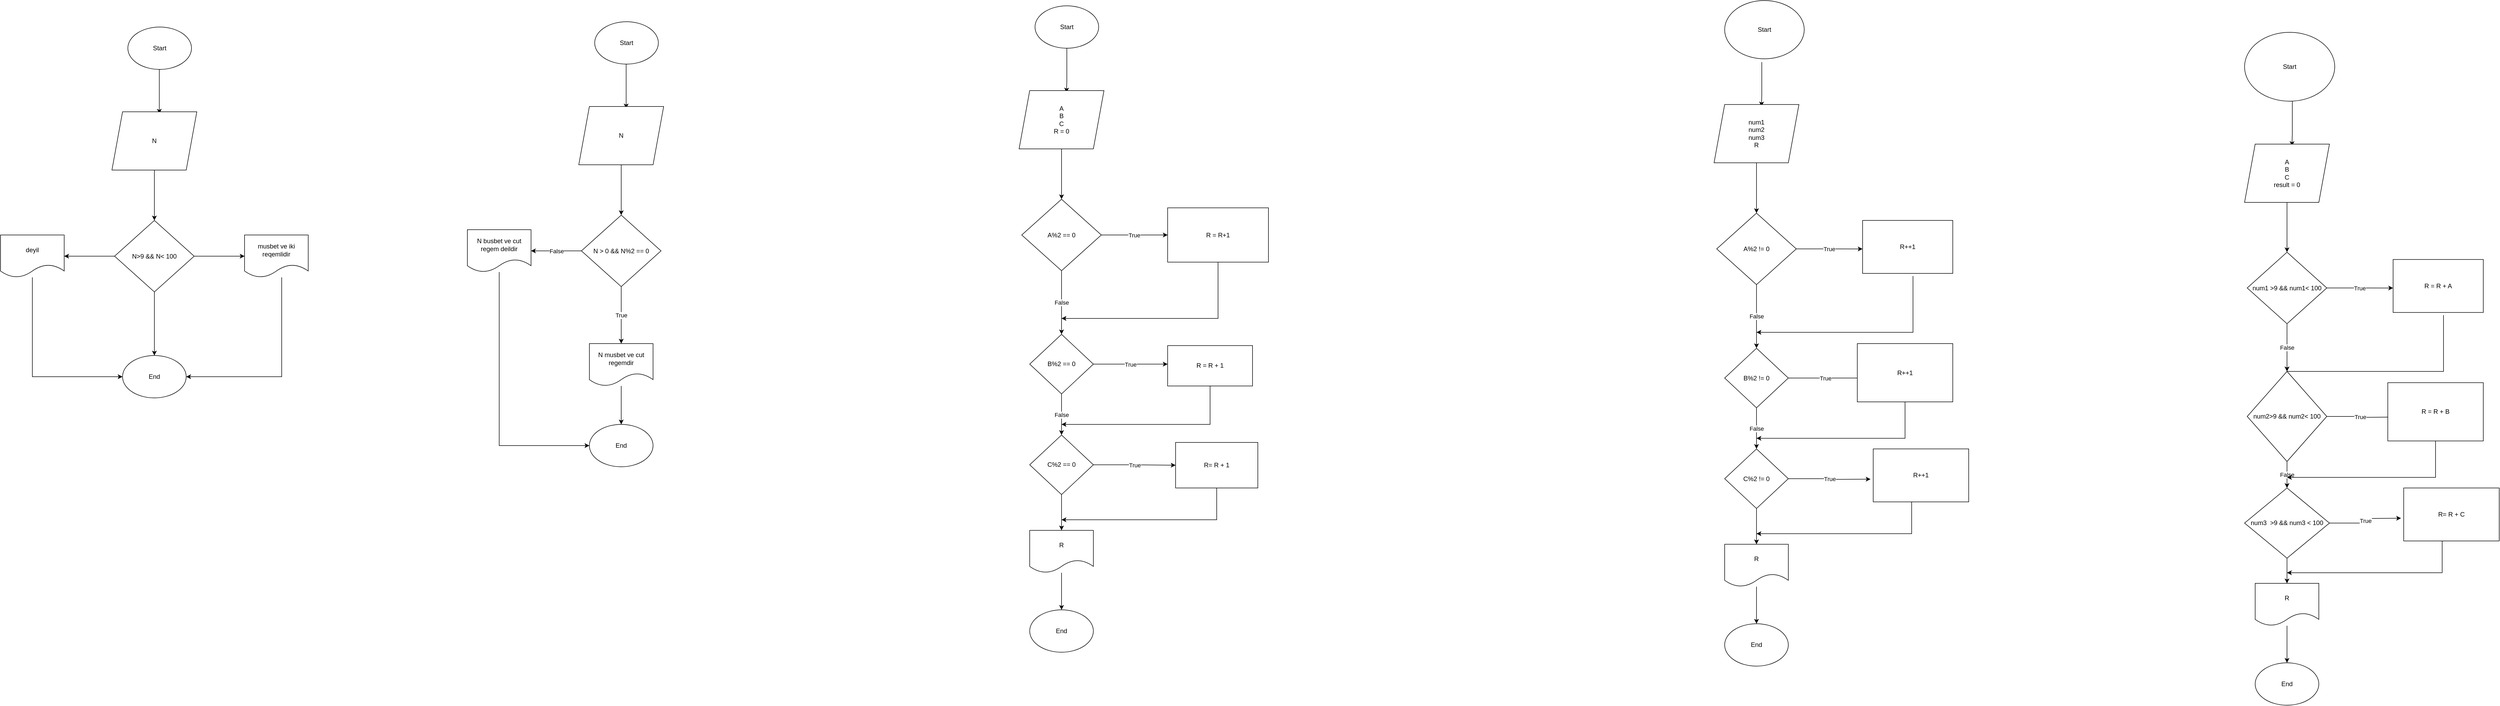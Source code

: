 <mxfile version="20.8.5" type="device"><diagram id="eztxa9k6j-y1K54HUqf9" name="Page-1"><mxGraphModel dx="3585" dy="1848" grid="1" gridSize="10" guides="1" tooltips="1" connect="1" arrows="1" fold="1" page="1" pageScale="1" pageWidth="850" pageHeight="1100" math="0" shadow="0"><root><mxCell id="0"/><mxCell id="1" parent="0"/><mxCell id="ZoFxtV8W5yhEdcuporGZ-6" style="edgeStyle=orthogonalEdgeStyle;rounded=0;orthogonalLoop=1;jettySize=auto;html=1;entryX=0.558;entryY=0.033;entryDx=0;entryDy=0;entryPerimeter=0;" edge="1" parent="1" source="ZoFxtV8W5yhEdcuporGZ-4" target="ZoFxtV8W5yhEdcuporGZ-5"><mxGeometry relative="1" as="geometry"><Array as="points"><mxPoint x="400" y="202"/></Array></mxGeometry></mxCell><mxCell id="ZoFxtV8W5yhEdcuporGZ-4" value="Start" style="ellipse;whiteSpace=wrap;html=1;" vertex="1" parent="1"><mxGeometry x="340" y="60" width="120" height="80" as="geometry"/></mxCell><mxCell id="ZoFxtV8W5yhEdcuporGZ-9" value="" style="edgeStyle=orthogonalEdgeStyle;rounded=0;orthogonalLoop=1;jettySize=auto;html=1;" edge="1" parent="1" source="ZoFxtV8W5yhEdcuporGZ-5" target="ZoFxtV8W5yhEdcuporGZ-8"><mxGeometry relative="1" as="geometry"/></mxCell><mxCell id="ZoFxtV8W5yhEdcuporGZ-5" value="N" style="shape=parallelogram;perimeter=parallelogramPerimeter;whiteSpace=wrap;html=1;fixedSize=1;" vertex="1" parent="1"><mxGeometry x="310" y="220" width="160" height="110" as="geometry"/></mxCell><mxCell id="ZoFxtV8W5yhEdcuporGZ-16" value="" style="edgeStyle=orthogonalEdgeStyle;rounded=0;orthogonalLoop=1;jettySize=auto;html=1;" edge="1" parent="1" source="ZoFxtV8W5yhEdcuporGZ-8" target="ZoFxtV8W5yhEdcuporGZ-15"><mxGeometry relative="1" as="geometry"/></mxCell><mxCell id="ZoFxtV8W5yhEdcuporGZ-18" value="" style="edgeStyle=orthogonalEdgeStyle;rounded=0;orthogonalLoop=1;jettySize=auto;html=1;" edge="1" parent="1" source="ZoFxtV8W5yhEdcuporGZ-8" target="ZoFxtV8W5yhEdcuporGZ-17"><mxGeometry relative="1" as="geometry"/></mxCell><mxCell id="ZoFxtV8W5yhEdcuporGZ-20" style="edgeStyle=orthogonalEdgeStyle;rounded=0;orthogonalLoop=1;jettySize=auto;html=1;entryX=0.5;entryY=0;entryDx=0;entryDy=0;" edge="1" parent="1" source="ZoFxtV8W5yhEdcuporGZ-8" target="ZoFxtV8W5yhEdcuporGZ-19"><mxGeometry relative="1" as="geometry"/></mxCell><mxCell id="ZoFxtV8W5yhEdcuporGZ-8" value="N&amp;gt;9 &amp;amp;&amp;amp; N&amp;lt; 100" style="rhombus;whiteSpace=wrap;html=1;" vertex="1" parent="1"><mxGeometry x="315" y="425" width="150" height="135" as="geometry"/></mxCell><mxCell id="ZoFxtV8W5yhEdcuporGZ-21" style="edgeStyle=orthogonalEdgeStyle;rounded=0;orthogonalLoop=1;jettySize=auto;html=1;entryX=0;entryY=0.5;entryDx=0;entryDy=0;" edge="1" parent="1" source="ZoFxtV8W5yhEdcuporGZ-15" target="ZoFxtV8W5yhEdcuporGZ-19"><mxGeometry relative="1" as="geometry"><Array as="points"><mxPoint x="160" y="720"/></Array></mxGeometry></mxCell><mxCell id="ZoFxtV8W5yhEdcuporGZ-15" value="deyil" style="shape=document;whiteSpace=wrap;html=1;boundedLbl=1;" vertex="1" parent="1"><mxGeometry x="100" y="452.5" width="120" height="80" as="geometry"/></mxCell><mxCell id="ZoFxtV8W5yhEdcuporGZ-22" style="edgeStyle=orthogonalEdgeStyle;rounded=0;orthogonalLoop=1;jettySize=auto;html=1;entryX=1;entryY=0.5;entryDx=0;entryDy=0;" edge="1" parent="1" source="ZoFxtV8W5yhEdcuporGZ-17" target="ZoFxtV8W5yhEdcuporGZ-19"><mxGeometry relative="1" as="geometry"><Array as="points"><mxPoint x="630" y="720"/></Array></mxGeometry></mxCell><mxCell id="ZoFxtV8W5yhEdcuporGZ-17" value="musbet ve iki reqemlidir" style="shape=document;whiteSpace=wrap;html=1;boundedLbl=1;" vertex="1" parent="1"><mxGeometry x="560" y="452.5" width="120" height="80" as="geometry"/></mxCell><mxCell id="ZoFxtV8W5yhEdcuporGZ-19" value="End" style="ellipse;whiteSpace=wrap;html=1;" vertex="1" parent="1"><mxGeometry x="330" y="680" width="120" height="80" as="geometry"/></mxCell><mxCell id="ZoFxtV8W5yhEdcuporGZ-23" style="edgeStyle=orthogonalEdgeStyle;rounded=0;orthogonalLoop=1;jettySize=auto;html=1;entryX=0.558;entryY=0.033;entryDx=0;entryDy=0;entryPerimeter=0;" edge="1" parent="1" source="ZoFxtV8W5yhEdcuporGZ-24" target="ZoFxtV8W5yhEdcuporGZ-26"><mxGeometry relative="1" as="geometry"><Array as="points"><mxPoint x="1280" y="192"/></Array></mxGeometry></mxCell><mxCell id="ZoFxtV8W5yhEdcuporGZ-24" value="Start" style="ellipse;whiteSpace=wrap;html=1;" vertex="1" parent="1"><mxGeometry x="1220" y="50" width="120" height="80" as="geometry"/></mxCell><mxCell id="ZoFxtV8W5yhEdcuporGZ-25" value="" style="edgeStyle=orthogonalEdgeStyle;rounded=0;orthogonalLoop=1;jettySize=auto;html=1;" edge="1" parent="1" source="ZoFxtV8W5yhEdcuporGZ-26" target="ZoFxtV8W5yhEdcuporGZ-30"><mxGeometry relative="1" as="geometry"/></mxCell><mxCell id="ZoFxtV8W5yhEdcuporGZ-26" value="N" style="shape=parallelogram;perimeter=parallelogramPerimeter;whiteSpace=wrap;html=1;fixedSize=1;" vertex="1" parent="1"><mxGeometry x="1190" y="210" width="160" height="110" as="geometry"/></mxCell><mxCell id="ZoFxtV8W5yhEdcuporGZ-27" value="False" style="edgeStyle=orthogonalEdgeStyle;rounded=0;orthogonalLoop=1;jettySize=auto;html=1;" edge="1" parent="1" source="ZoFxtV8W5yhEdcuporGZ-30" target="ZoFxtV8W5yhEdcuporGZ-32"><mxGeometry relative="1" as="geometry"/></mxCell><mxCell id="ZoFxtV8W5yhEdcuporGZ-42" value="True" style="edgeStyle=orthogonalEdgeStyle;rounded=0;orthogonalLoop=1;jettySize=auto;html=1;" edge="1" parent="1" source="ZoFxtV8W5yhEdcuporGZ-30" target="ZoFxtV8W5yhEdcuporGZ-41"><mxGeometry relative="1" as="geometry"/></mxCell><mxCell id="ZoFxtV8W5yhEdcuporGZ-30" value="N &amp;gt; 0 &amp;amp;&amp;amp; N%2 == 0" style="rhombus;whiteSpace=wrap;html=1;" vertex="1" parent="1"><mxGeometry x="1195" y="415" width="150" height="135" as="geometry"/></mxCell><mxCell id="ZoFxtV8W5yhEdcuporGZ-45" style="edgeStyle=orthogonalEdgeStyle;rounded=0;orthogonalLoop=1;jettySize=auto;html=1;entryX=0;entryY=0.5;entryDx=0;entryDy=0;" edge="1" parent="1" source="ZoFxtV8W5yhEdcuporGZ-32" target="ZoFxtV8W5yhEdcuporGZ-43"><mxGeometry relative="1" as="geometry"><Array as="points"><mxPoint x="1040" y="850"/></Array></mxGeometry></mxCell><mxCell id="ZoFxtV8W5yhEdcuporGZ-32" value="N busbet ve cut regem deildir" style="shape=document;whiteSpace=wrap;html=1;boundedLbl=1;" vertex="1" parent="1"><mxGeometry x="980" y="442.5" width="120" height="80" as="geometry"/></mxCell><mxCell id="ZoFxtV8W5yhEdcuporGZ-44" style="edgeStyle=orthogonalEdgeStyle;rounded=0;orthogonalLoop=1;jettySize=auto;html=1;" edge="1" parent="1" source="ZoFxtV8W5yhEdcuporGZ-41" target="ZoFxtV8W5yhEdcuporGZ-43"><mxGeometry relative="1" as="geometry"/></mxCell><mxCell id="ZoFxtV8W5yhEdcuporGZ-41" value="N musbet ve cut regemdir" style="shape=document;whiteSpace=wrap;html=1;boundedLbl=1;" vertex="1" parent="1"><mxGeometry x="1210" y="657.5" width="120" height="80" as="geometry"/></mxCell><mxCell id="ZoFxtV8W5yhEdcuporGZ-43" value="End" style="ellipse;whiteSpace=wrap;html=1;" vertex="1" parent="1"><mxGeometry x="1210" y="810" width="120" height="80" as="geometry"/></mxCell><mxCell id="ZoFxtV8W5yhEdcuporGZ-46" style="edgeStyle=orthogonalEdgeStyle;rounded=0;orthogonalLoop=1;jettySize=auto;html=1;entryX=0.558;entryY=0.033;entryDx=0;entryDy=0;entryPerimeter=0;" edge="1" parent="1" target="ZoFxtV8W5yhEdcuporGZ-48"><mxGeometry relative="1" as="geometry"><Array as="points"><mxPoint x="2110" y="162"/></Array><mxPoint x="2110" y="100" as="sourcePoint"/></mxGeometry></mxCell><mxCell id="ZoFxtV8W5yhEdcuporGZ-47" value="" style="edgeStyle=orthogonalEdgeStyle;rounded=0;orthogonalLoop=1;jettySize=auto;html=1;" edge="1" parent="1" source="ZoFxtV8W5yhEdcuporGZ-48" target="ZoFxtV8W5yhEdcuporGZ-51"><mxGeometry relative="1" as="geometry"/></mxCell><mxCell id="ZoFxtV8W5yhEdcuporGZ-48" value="A&lt;br&gt;B&lt;br&gt;C&lt;br&gt;R = 0" style="shape=parallelogram;perimeter=parallelogramPerimeter;whiteSpace=wrap;html=1;fixedSize=1;" vertex="1" parent="1"><mxGeometry x="2020" y="180" width="160" height="110" as="geometry"/></mxCell><mxCell id="ZoFxtV8W5yhEdcuporGZ-59" value="False" style="edgeStyle=orthogonalEdgeStyle;rounded=0;orthogonalLoop=1;jettySize=auto;html=1;" edge="1" parent="1" source="ZoFxtV8W5yhEdcuporGZ-51" target="ZoFxtV8W5yhEdcuporGZ-58"><mxGeometry relative="1" as="geometry"/></mxCell><mxCell id="ZoFxtV8W5yhEdcuporGZ-63" value="True" style="edgeStyle=orthogonalEdgeStyle;rounded=0;orthogonalLoop=1;jettySize=auto;html=1;" edge="1" parent="1" source="ZoFxtV8W5yhEdcuporGZ-51" target="ZoFxtV8W5yhEdcuporGZ-62"><mxGeometry relative="1" as="geometry"/></mxCell><mxCell id="ZoFxtV8W5yhEdcuporGZ-51" value="A%2 == 0" style="rhombus;whiteSpace=wrap;html=1;" vertex="1" parent="1"><mxGeometry x="2025" y="385" width="150" height="135" as="geometry"/></mxCell><mxCell id="ZoFxtV8W5yhEdcuporGZ-55" value="Start" style="ellipse;whiteSpace=wrap;html=1;" vertex="1" parent="1"><mxGeometry x="2050" y="20" width="120" height="80" as="geometry"/></mxCell><mxCell id="ZoFxtV8W5yhEdcuporGZ-61" value="False" style="edgeStyle=orthogonalEdgeStyle;rounded=0;orthogonalLoop=1;jettySize=auto;html=1;entryX=0.5;entryY=0;entryDx=0;entryDy=0;" edge="1" parent="1" source="ZoFxtV8W5yhEdcuporGZ-58" target="ZoFxtV8W5yhEdcuporGZ-60"><mxGeometry relative="1" as="geometry"/></mxCell><mxCell id="ZoFxtV8W5yhEdcuporGZ-70" value="True" style="edgeStyle=orthogonalEdgeStyle;rounded=0;orthogonalLoop=1;jettySize=auto;html=1;" edge="1" parent="1" source="ZoFxtV8W5yhEdcuporGZ-58"><mxGeometry relative="1" as="geometry"><mxPoint x="2300" y="696.25" as="targetPoint"/></mxGeometry></mxCell><mxCell id="ZoFxtV8W5yhEdcuporGZ-58" value="B%2 == 0" style="rhombus;whiteSpace=wrap;html=1;" vertex="1" parent="1"><mxGeometry x="2040" y="640" width="120" height="112.5" as="geometry"/></mxCell><mxCell id="ZoFxtV8W5yhEdcuporGZ-67" value="True" style="edgeStyle=orthogonalEdgeStyle;rounded=0;orthogonalLoop=1;jettySize=auto;html=1;" edge="1" parent="1" source="ZoFxtV8W5yhEdcuporGZ-60" target="ZoFxtV8W5yhEdcuporGZ-66"><mxGeometry relative="1" as="geometry"/></mxCell><mxCell id="ZoFxtV8W5yhEdcuporGZ-69" style="edgeStyle=orthogonalEdgeStyle;rounded=0;orthogonalLoop=1;jettySize=auto;html=1;entryX=0.5;entryY=0;entryDx=0;entryDy=0;" edge="1" parent="1" source="ZoFxtV8W5yhEdcuporGZ-60"><mxGeometry relative="1" as="geometry"><mxPoint x="2100" y="1010" as="targetPoint"/></mxGeometry></mxCell><mxCell id="ZoFxtV8W5yhEdcuporGZ-60" value="C%2 == 0" style="rhombus;whiteSpace=wrap;html=1;" vertex="1" parent="1"><mxGeometry x="2040" y="830" width="120" height="112.5" as="geometry"/></mxCell><mxCell id="ZoFxtV8W5yhEdcuporGZ-71" style="edgeStyle=orthogonalEdgeStyle;rounded=0;orthogonalLoop=1;jettySize=auto;html=1;" edge="1" parent="1" source="ZoFxtV8W5yhEdcuporGZ-62"><mxGeometry relative="1" as="geometry"><mxPoint x="2100" y="610" as="targetPoint"/><Array as="points"><mxPoint x="2395" y="610"/></Array></mxGeometry></mxCell><mxCell id="ZoFxtV8W5yhEdcuporGZ-62" value="R = R+1" style="whiteSpace=wrap;html=1;" vertex="1" parent="1"><mxGeometry x="2300" y="401.25" width="190" height="102.5" as="geometry"/></mxCell><mxCell id="ZoFxtV8W5yhEdcuporGZ-76" style="edgeStyle=orthogonalEdgeStyle;rounded=0;orthogonalLoop=1;jettySize=auto;html=1;" edge="1" parent="1" source="ZoFxtV8W5yhEdcuporGZ-64"><mxGeometry relative="1" as="geometry"><mxPoint x="2100" y="810" as="targetPoint"/><Array as="points"><mxPoint x="2380" y="810"/></Array></mxGeometry></mxCell><mxCell id="ZoFxtV8W5yhEdcuporGZ-64" value="R = R + 1" style="whiteSpace=wrap;html=1;" vertex="1" parent="1"><mxGeometry x="2300" y="661.25" width="160" height="76.25" as="geometry"/></mxCell><mxCell id="ZoFxtV8W5yhEdcuporGZ-74" style="edgeStyle=orthogonalEdgeStyle;rounded=0;orthogonalLoop=1;jettySize=auto;html=1;" edge="1" parent="1" source="ZoFxtV8W5yhEdcuporGZ-66"><mxGeometry relative="1" as="geometry"><mxPoint x="2100" y="990" as="targetPoint"/><Array as="points"><mxPoint x="2393" y="990"/></Array></mxGeometry></mxCell><mxCell id="ZoFxtV8W5yhEdcuporGZ-66" value="R= R + 1" style="whiteSpace=wrap;html=1;" vertex="1" parent="1"><mxGeometry x="2315" y="844.06" width="155" height="85.94" as="geometry"/></mxCell><mxCell id="ZoFxtV8W5yhEdcuporGZ-79" style="edgeStyle=orthogonalEdgeStyle;rounded=0;orthogonalLoop=1;jettySize=auto;html=1;entryX=0.5;entryY=0;entryDx=0;entryDy=0;" edge="1" parent="1" source="ZoFxtV8W5yhEdcuporGZ-77" target="ZoFxtV8W5yhEdcuporGZ-78"><mxGeometry relative="1" as="geometry"/></mxCell><mxCell id="ZoFxtV8W5yhEdcuporGZ-77" value="R" style="shape=document;whiteSpace=wrap;html=1;boundedLbl=1;" vertex="1" parent="1"><mxGeometry x="2040" y="1010" width="120" height="80" as="geometry"/></mxCell><mxCell id="ZoFxtV8W5yhEdcuporGZ-78" value="End" style="ellipse;whiteSpace=wrap;html=1;" vertex="1" parent="1"><mxGeometry x="2040" y="1160" width="120" height="80" as="geometry"/></mxCell><mxCell id="ZoFxtV8W5yhEdcuporGZ-80" style="edgeStyle=orthogonalEdgeStyle;rounded=0;orthogonalLoop=1;jettySize=auto;html=1;entryX=0.558;entryY=0.033;entryDx=0;entryDy=0;entryPerimeter=0;" edge="1" parent="1" target="ZoFxtV8W5yhEdcuporGZ-82"><mxGeometry relative="1" as="geometry"><Array as="points"><mxPoint x="3420" y="188.25"/></Array><mxPoint x="3420" y="126.25" as="sourcePoint"/></mxGeometry></mxCell><mxCell id="ZoFxtV8W5yhEdcuporGZ-81" value="" style="edgeStyle=orthogonalEdgeStyle;rounded=0;orthogonalLoop=1;jettySize=auto;html=1;" edge="1" parent="1" source="ZoFxtV8W5yhEdcuporGZ-82" target="ZoFxtV8W5yhEdcuporGZ-85"><mxGeometry relative="1" as="geometry"/></mxCell><mxCell id="ZoFxtV8W5yhEdcuporGZ-82" value="num1&lt;br&gt;num2&lt;br&gt;num3&lt;br&gt;R" style="shape=parallelogram;perimeter=parallelogramPerimeter;whiteSpace=wrap;html=1;fixedSize=1;" vertex="1" parent="1"><mxGeometry x="3330" y="206.25" width="160" height="110" as="geometry"/></mxCell><mxCell id="ZoFxtV8W5yhEdcuporGZ-83" value="False" style="edgeStyle=orthogonalEdgeStyle;rounded=0;orthogonalLoop=1;jettySize=auto;html=1;" edge="1" parent="1" source="ZoFxtV8W5yhEdcuporGZ-85" target="ZoFxtV8W5yhEdcuporGZ-88"><mxGeometry relative="1" as="geometry"/></mxCell><mxCell id="ZoFxtV8W5yhEdcuporGZ-84" value="True" style="edgeStyle=orthogonalEdgeStyle;rounded=0;orthogonalLoop=1;jettySize=auto;html=1;" edge="1" parent="1" source="ZoFxtV8W5yhEdcuporGZ-85"><mxGeometry relative="1" as="geometry"><mxPoint x="3610" y="478.85" as="targetPoint"/></mxGeometry></mxCell><mxCell id="ZoFxtV8W5yhEdcuporGZ-85" value="A%2 != 0" style="rhombus;whiteSpace=wrap;html=1;" vertex="1" parent="1"><mxGeometry x="3335" y="411.25" width="150" height="135" as="geometry"/></mxCell><mxCell id="ZoFxtV8W5yhEdcuporGZ-86" value="False" style="edgeStyle=orthogonalEdgeStyle;rounded=0;orthogonalLoop=1;jettySize=auto;html=1;entryX=0.5;entryY=0;entryDx=0;entryDy=0;" edge="1" parent="1" source="ZoFxtV8W5yhEdcuporGZ-88" target="ZoFxtV8W5yhEdcuporGZ-91"><mxGeometry relative="1" as="geometry"/></mxCell><mxCell id="ZoFxtV8W5yhEdcuporGZ-87" value="True" style="edgeStyle=orthogonalEdgeStyle;rounded=0;orthogonalLoop=1;jettySize=auto;html=1;" edge="1" parent="1" source="ZoFxtV8W5yhEdcuporGZ-88"><mxGeometry relative="1" as="geometry"><mxPoint x="3610" y="722.5" as="targetPoint"/></mxGeometry></mxCell><mxCell id="ZoFxtV8W5yhEdcuporGZ-88" value="B%2 != 0" style="rhombus;whiteSpace=wrap;html=1;" vertex="1" parent="1"><mxGeometry x="3350" y="666.25" width="120" height="112.5" as="geometry"/></mxCell><mxCell id="ZoFxtV8W5yhEdcuporGZ-89" value="True" style="edgeStyle=orthogonalEdgeStyle;rounded=0;orthogonalLoop=1;jettySize=auto;html=1;" edge="1" parent="1" source="ZoFxtV8W5yhEdcuporGZ-91"><mxGeometry relative="1" as="geometry"><mxPoint x="3625" y="913.35" as="targetPoint"/></mxGeometry></mxCell><mxCell id="ZoFxtV8W5yhEdcuporGZ-90" style="edgeStyle=orthogonalEdgeStyle;rounded=0;orthogonalLoop=1;jettySize=auto;html=1;entryX=0.5;entryY=0;entryDx=0;entryDy=0;" edge="1" parent="1" source="ZoFxtV8W5yhEdcuporGZ-91"><mxGeometry relative="1" as="geometry"><mxPoint x="3410" y="1036.25" as="targetPoint"/></mxGeometry></mxCell><mxCell id="ZoFxtV8W5yhEdcuporGZ-91" value="C%2 != 0" style="rhombus;whiteSpace=wrap;html=1;" vertex="1" parent="1"><mxGeometry x="3350" y="856.25" width="120" height="112.5" as="geometry"/></mxCell><mxCell id="ZoFxtV8W5yhEdcuporGZ-92" style="edgeStyle=orthogonalEdgeStyle;rounded=0;orthogonalLoop=1;jettySize=auto;html=1;" edge="1" parent="1"><mxGeometry relative="1" as="geometry"><mxPoint x="3410" y="636.25" as="targetPoint"/><mxPoint x="3705" y="530" as="sourcePoint"/><Array as="points"><mxPoint x="3705" y="636.25"/></Array></mxGeometry></mxCell><mxCell id="ZoFxtV8W5yhEdcuporGZ-93" style="edgeStyle=orthogonalEdgeStyle;rounded=0;orthogonalLoop=1;jettySize=auto;html=1;" edge="1" parent="1"><mxGeometry relative="1" as="geometry"><mxPoint x="3410" y="836.25" as="targetPoint"/><mxPoint x="3690" y="763.75" as="sourcePoint"/><Array as="points"><mxPoint x="3690" y="836.25"/></Array></mxGeometry></mxCell><mxCell id="ZoFxtV8W5yhEdcuporGZ-94" style="edgeStyle=orthogonalEdgeStyle;rounded=0;orthogonalLoop=1;jettySize=auto;html=1;" edge="1" parent="1"><mxGeometry relative="1" as="geometry"><mxPoint x="3410" y="1016.25" as="targetPoint"/><mxPoint x="3702.5" y="956.25" as="sourcePoint"/><Array as="points"><mxPoint x="3703" y="1016.25"/></Array></mxGeometry></mxCell><mxCell id="ZoFxtV8W5yhEdcuporGZ-95" style="edgeStyle=orthogonalEdgeStyle;rounded=0;orthogonalLoop=1;jettySize=auto;html=1;entryX=0.5;entryY=0;entryDx=0;entryDy=0;" edge="1" parent="1" source="ZoFxtV8W5yhEdcuporGZ-96" target="ZoFxtV8W5yhEdcuporGZ-97"><mxGeometry relative="1" as="geometry"/></mxCell><mxCell id="ZoFxtV8W5yhEdcuporGZ-96" value="R" style="shape=document;whiteSpace=wrap;html=1;boundedLbl=1;" vertex="1" parent="1"><mxGeometry x="3350" y="1036.25" width="120" height="80" as="geometry"/></mxCell><mxCell id="ZoFxtV8W5yhEdcuporGZ-97" value="End" style="ellipse;whiteSpace=wrap;html=1;" vertex="1" parent="1"><mxGeometry x="3350" y="1186.25" width="120" height="80" as="geometry"/></mxCell><mxCell id="ZoFxtV8W5yhEdcuporGZ-98" value="Start" style="ellipse;whiteSpace=wrap;html=1;" vertex="1" parent="1"><mxGeometry x="3350" y="10" width="150" height="110" as="geometry"/></mxCell><mxCell id="ZoFxtV8W5yhEdcuporGZ-99" value="R++1" style="rounded=0;whiteSpace=wrap;html=1;" vertex="1" parent="1"><mxGeometry x="3610" y="425" width="170" height="100" as="geometry"/></mxCell><mxCell id="ZoFxtV8W5yhEdcuporGZ-100" value="R++1" style="rounded=0;whiteSpace=wrap;html=1;" vertex="1" parent="1"><mxGeometry x="3600" y="657.5" width="180" height="110" as="geometry"/></mxCell><mxCell id="ZoFxtV8W5yhEdcuporGZ-101" value="R++1" style="rounded=0;whiteSpace=wrap;html=1;" vertex="1" parent="1"><mxGeometry x="3630" y="856.25" width="180" height="100" as="geometry"/></mxCell><mxCell id="ZoFxtV8W5yhEdcuporGZ-108" style="edgeStyle=orthogonalEdgeStyle;rounded=0;orthogonalLoop=1;jettySize=auto;html=1;entryX=0.558;entryY=0.033;entryDx=0;entryDy=0;entryPerimeter=0;" edge="1" parent="1" target="ZoFxtV8W5yhEdcuporGZ-110"><mxGeometry relative="1" as="geometry"><Array as="points"><mxPoint x="4420" y="262"/></Array><mxPoint x="4420" y="200" as="sourcePoint"/></mxGeometry></mxCell><mxCell id="ZoFxtV8W5yhEdcuporGZ-109" value="" style="edgeStyle=orthogonalEdgeStyle;rounded=0;orthogonalLoop=1;jettySize=auto;html=1;" edge="1" parent="1" source="ZoFxtV8W5yhEdcuporGZ-110" target="ZoFxtV8W5yhEdcuporGZ-113"><mxGeometry relative="1" as="geometry"/></mxCell><mxCell id="ZoFxtV8W5yhEdcuporGZ-110" value="A&lt;br&gt;B&lt;br&gt;C&lt;br&gt;result = 0" style="shape=parallelogram;perimeter=parallelogramPerimeter;whiteSpace=wrap;html=1;fixedSize=1;" vertex="1" parent="1"><mxGeometry x="4330" y="281" width="160" height="110" as="geometry"/></mxCell><mxCell id="ZoFxtV8W5yhEdcuporGZ-111" value="False" style="edgeStyle=orthogonalEdgeStyle;rounded=0;orthogonalLoop=1;jettySize=auto;html=1;" edge="1" parent="1" source="ZoFxtV8W5yhEdcuporGZ-113" target="ZoFxtV8W5yhEdcuporGZ-116"><mxGeometry relative="1" as="geometry"/></mxCell><mxCell id="ZoFxtV8W5yhEdcuporGZ-112" value="True" style="edgeStyle=orthogonalEdgeStyle;rounded=0;orthogonalLoop=1;jettySize=auto;html=1;" edge="1" parent="1" source="ZoFxtV8W5yhEdcuporGZ-113"><mxGeometry relative="1" as="geometry"><mxPoint x="4610" y="552.6" as="targetPoint"/></mxGeometry></mxCell><mxCell id="ZoFxtV8W5yhEdcuporGZ-113" value="num1 &amp;gt;9 &amp;amp;&amp;amp; num1&amp;lt; 100" style="rhombus;whiteSpace=wrap;html=1;" vertex="1" parent="1"><mxGeometry x="4335" y="485" width="150" height="135" as="geometry"/></mxCell><mxCell id="ZoFxtV8W5yhEdcuporGZ-114" value="False" style="edgeStyle=orthogonalEdgeStyle;rounded=0;orthogonalLoop=1;jettySize=auto;html=1;entryX=0.5;entryY=0;entryDx=0;entryDy=0;" edge="1" parent="1" source="ZoFxtV8W5yhEdcuporGZ-116" target="ZoFxtV8W5yhEdcuporGZ-119"><mxGeometry relative="1" as="geometry"/></mxCell><mxCell id="ZoFxtV8W5yhEdcuporGZ-115" value="True" style="edgeStyle=orthogonalEdgeStyle;rounded=0;orthogonalLoop=1;jettySize=auto;html=1;" edge="1" parent="1" source="ZoFxtV8W5yhEdcuporGZ-116"><mxGeometry relative="1" as="geometry"><mxPoint x="4610" y="796.25" as="targetPoint"/></mxGeometry></mxCell><mxCell id="ZoFxtV8W5yhEdcuporGZ-117" value="True" style="edgeStyle=orthogonalEdgeStyle;rounded=0;orthogonalLoop=1;jettySize=auto;html=1;" edge="1" parent="1" source="ZoFxtV8W5yhEdcuporGZ-119"><mxGeometry relative="1" as="geometry"><mxPoint x="4625" y="987.1" as="targetPoint"/></mxGeometry></mxCell><mxCell id="ZoFxtV8W5yhEdcuporGZ-118" style="edgeStyle=orthogonalEdgeStyle;rounded=0;orthogonalLoop=1;jettySize=auto;html=1;entryX=0.5;entryY=0;entryDx=0;entryDy=0;" edge="1" parent="1" source="ZoFxtV8W5yhEdcuporGZ-119"><mxGeometry relative="1" as="geometry"><mxPoint x="4410" y="1110" as="targetPoint"/></mxGeometry></mxCell><mxCell id="ZoFxtV8W5yhEdcuporGZ-119" value="num3&amp;nbsp; &amp;gt;9 &amp;amp;&amp;amp; num3 &amp;lt; 100" style="rhombus;whiteSpace=wrap;html=1;" vertex="1" parent="1"><mxGeometry x="4330" y="930" width="160" height="132.5" as="geometry"/></mxCell><mxCell id="ZoFxtV8W5yhEdcuporGZ-120" style="edgeStyle=orthogonalEdgeStyle;rounded=0;orthogonalLoop=1;jettySize=auto;html=1;startArrow=none;" edge="1" parent="1" source="ZoFxtV8W5yhEdcuporGZ-116"><mxGeometry relative="1" as="geometry"><mxPoint x="4410" y="710" as="targetPoint"/><mxPoint x="4705" y="603.75" as="sourcePoint"/><Array as="points"/></mxGeometry></mxCell><mxCell id="ZoFxtV8W5yhEdcuporGZ-121" style="edgeStyle=orthogonalEdgeStyle;rounded=0;orthogonalLoop=1;jettySize=auto;html=1;" edge="1" parent="1"><mxGeometry relative="1" as="geometry"><mxPoint x="4410" y="910" as="targetPoint"/><mxPoint x="4690" y="837.5" as="sourcePoint"/><Array as="points"><mxPoint x="4690" y="910"/></Array></mxGeometry></mxCell><mxCell id="ZoFxtV8W5yhEdcuporGZ-122" style="edgeStyle=orthogonalEdgeStyle;rounded=0;orthogonalLoop=1;jettySize=auto;html=1;" edge="1" parent="1"><mxGeometry relative="1" as="geometry"><mxPoint x="4410" y="1090" as="targetPoint"/><mxPoint x="4702.5" y="1030" as="sourcePoint"/><Array as="points"><mxPoint x="4703" y="1090"/></Array></mxGeometry></mxCell><mxCell id="ZoFxtV8W5yhEdcuporGZ-123" style="edgeStyle=orthogonalEdgeStyle;rounded=0;orthogonalLoop=1;jettySize=auto;html=1;entryX=0.5;entryY=0;entryDx=0;entryDy=0;" edge="1" parent="1" source="ZoFxtV8W5yhEdcuporGZ-124" target="ZoFxtV8W5yhEdcuporGZ-125"><mxGeometry relative="1" as="geometry"/></mxCell><mxCell id="ZoFxtV8W5yhEdcuporGZ-124" value="R" style="shape=document;whiteSpace=wrap;html=1;boundedLbl=1;" vertex="1" parent="1"><mxGeometry x="4350" y="1110" width="120" height="80" as="geometry"/></mxCell><mxCell id="ZoFxtV8W5yhEdcuporGZ-125" value="End" style="ellipse;whiteSpace=wrap;html=1;" vertex="1" parent="1"><mxGeometry x="4350" y="1260" width="120" height="80" as="geometry"/></mxCell><mxCell id="ZoFxtV8W5yhEdcuporGZ-126" value="R = R + A" style="rounded=0;whiteSpace=wrap;html=1;" vertex="1" parent="1"><mxGeometry x="4610" y="498.75" width="170" height="100" as="geometry"/></mxCell><mxCell id="ZoFxtV8W5yhEdcuporGZ-127" value="R = R + B" style="rounded=0;whiteSpace=wrap;html=1;" vertex="1" parent="1"><mxGeometry x="4600" y="731.25" width="180" height="110" as="geometry"/></mxCell><mxCell id="ZoFxtV8W5yhEdcuporGZ-128" value="R= R + C" style="rounded=0;whiteSpace=wrap;html=1;" vertex="1" parent="1"><mxGeometry x="4630" y="930" width="180" height="100" as="geometry"/></mxCell><mxCell id="ZoFxtV8W5yhEdcuporGZ-129" value="Start" style="ellipse;whiteSpace=wrap;html=1;" vertex="1" parent="1"><mxGeometry x="4330" y="70" width="170" height="130" as="geometry"/></mxCell><mxCell id="ZoFxtV8W5yhEdcuporGZ-130" value="" style="edgeStyle=orthogonalEdgeStyle;rounded=0;orthogonalLoop=1;jettySize=auto;html=1;endArrow=none;" edge="1" parent="1" target="ZoFxtV8W5yhEdcuporGZ-116"><mxGeometry relative="1" as="geometry"><mxPoint x="4410" y="710" as="targetPoint"/><mxPoint x="4705" y="603.75" as="sourcePoint"/><Array as="points"><mxPoint x="4705" y="710"/></Array></mxGeometry></mxCell><mxCell id="ZoFxtV8W5yhEdcuporGZ-116" value="num2&amp;gt;9 &amp;amp;&amp;amp; num2&amp;lt; 100" style="rhombus;whiteSpace=wrap;html=1;" vertex="1" parent="1"><mxGeometry x="4335" y="710" width="150" height="170" as="geometry"/></mxCell></root></mxGraphModel></diagram></mxfile>